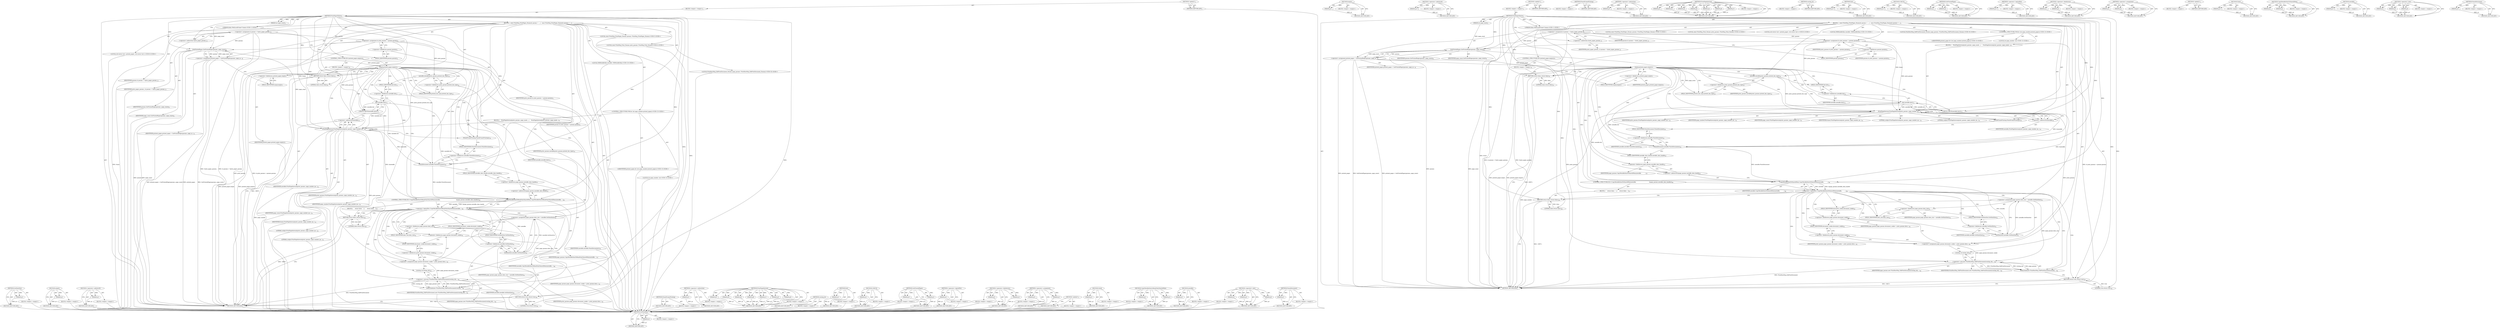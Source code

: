 digraph "FinishDocument" {
vulnerable_199 [label=<(METHOD,GetDataSize)>];
vulnerable_200 [label=<(PARAM,p1)>];
vulnerable_201 [label=<(BLOCK,&lt;empty&gt;,&lt;empty&gt;)>];
vulnerable_202 [label=<(METHOD_RETURN,ANY)>];
vulnerable_153 [label=<(METHOD,empty)>];
vulnerable_154 [label=<(PARAM,p1)>];
vulnerable_155 [label=<(BLOCK,&lt;empty&gt;,&lt;empty&gt;)>];
vulnerable_156 [label=<(METHOD_RETURN,ANY)>];
vulnerable_179 [label=<(METHOD,&lt;operator&gt;.addressOf)>];
vulnerable_180 [label=<(PARAM,p1)>];
vulnerable_181 [label=<(BLOCK,&lt;empty&gt;,&lt;empty&gt;)>];
vulnerable_182 [label=<(METHOD_RETURN,ANY)>];
vulnerable_6 [label=<(METHOD,&lt;global&gt;)<SUB>1</SUB>>];
vulnerable_7 [label=<(BLOCK,&lt;empty&gt;,&lt;empty&gt;)<SUB>1</SUB>>];
vulnerable_8 [label=<(METHOD,PrintPagesNative)<SUB>1</SUB>>];
vulnerable_9 [label="<(PARAM,blink::WebLocalFrame* frame)<SUB>1</SUB>>"];
vulnerable_10 [label=<(PARAM,int page_count)<SUB>2</SUB>>];
vulnerable_11 [label=<(BLOCK,{
  const PrintMsg_PrintPages_Params&amp; params = ...,{
  const PrintMsg_PrintPages_Params&amp; params = ...)<SUB>2</SUB>>];
vulnerable_12 [label="<(LOCAL,const PrintMsg_PrintPages_Params params: PrintMsg_PrintPages_Params)<SUB>3</SUB>>"];
vulnerable_13 [label=<(&lt;operator&gt;.assignment,&amp; params = *print_pages_params_)<SUB>3</SUB>>];
vulnerable_14 [label=<(IDENTIFIER,params,&amp; params = *print_pages_params_)<SUB>3</SUB>>];
vulnerable_15 [label=<(&lt;operator&gt;.indirection,*print_pages_params_)<SUB>3</SUB>>];
vulnerable_16 [label=<(IDENTIFIER,print_pages_params_,&amp; params = *print_pages_params_)<SUB>3</SUB>>];
vulnerable_17 [label="<(LOCAL,const PrintMsg_Print_Params print_params: PrintMsg_Print_Params)<SUB>4</SUB>>"];
vulnerable_18 [label=<(&lt;operator&gt;.assignment,&amp; print_params = params.params)<SUB>4</SUB>>];
vulnerable_19 [label=<(IDENTIFIER,print_params,&amp; print_params = params.params)<SUB>4</SUB>>];
vulnerable_20 [label=<(&lt;operator&gt;.fieldAccess,params.params)<SUB>4</SUB>>];
vulnerable_21 [label=<(IDENTIFIER,params,&amp; print_params = params.params)<SUB>4</SUB>>];
vulnerable_22 [label=<(FIELD_IDENTIFIER,params,params)<SUB>4</SUB>>];
vulnerable_23 [label="<(LOCAL,std.vector&lt;int&gt; printed_pages: std.vector&lt;int&gt;)<SUB>6</SUB>>"];
vulnerable_24 [label=<(&lt;operator&gt;.assignment,printed_pages = GetPrintedPages(params, page_co...)<SUB>6</SUB>>];
vulnerable_25 [label=<(IDENTIFIER,printed_pages,printed_pages = GetPrintedPages(params, page_co...)<SUB>6</SUB>>];
vulnerable_26 [label=<(GetPrintedPages,GetPrintedPages(params, page_count))<SUB>6</SUB>>];
vulnerable_27 [label=<(IDENTIFIER,params,GetPrintedPages(params, page_count))<SUB>6</SUB>>];
vulnerable_28 [label=<(IDENTIFIER,page_count,GetPrintedPages(params, page_count))<SUB>6</SUB>>];
vulnerable_29 [label=<(CONTROL_STRUCTURE,IF,if (printed_pages.empty()))<SUB>7</SUB>>];
vulnerable_30 [label=<(empty,printed_pages.empty())<SUB>7</SUB>>];
vulnerable_31 [label=<(&lt;operator&gt;.fieldAccess,printed_pages.empty)<SUB>7</SUB>>];
vulnerable_32 [label=<(IDENTIFIER,printed_pages,printed_pages.empty())<SUB>7</SUB>>];
vulnerable_33 [label=<(FIELD_IDENTIFIER,empty,empty)<SUB>7</SUB>>];
vulnerable_34 [label=<(BLOCK,&lt;empty&gt;,&lt;empty&gt;)<SUB>8</SUB>>];
vulnerable_35 [label=<(RETURN,return false;,return false;)<SUB>8</SUB>>];
vulnerable_36 [label=<(LITERAL,false,return false;)<SUB>8</SUB>>];
vulnerable_37 [label="<(LOCAL,PdfMetafileSkia metafile: PdfMetafileSkia)<SUB>10</SUB>>"];
vulnerable_38 [label=<(metafile,metafile(print_params.printed_doc_type))<SUB>10</SUB>>];
vulnerable_39 [label=<(&lt;operator&gt;.fieldAccess,print_params.printed_doc_type)<SUB>10</SUB>>];
vulnerable_40 [label=<(IDENTIFIER,print_params,metafile(print_params.printed_doc_type))<SUB>10</SUB>>];
vulnerable_41 [label=<(FIELD_IDENTIFIER,printed_doc_type,printed_doc_type)<SUB>10</SUB>>];
vulnerable_42 [label=<(CHECK,CHECK(metafile.Init()))<SUB>11</SUB>>];
vulnerable_43 [label=<(Init,metafile.Init())<SUB>11</SUB>>];
vulnerable_44 [label=<(&lt;operator&gt;.fieldAccess,metafile.Init)<SUB>11</SUB>>];
vulnerable_45 [label=<(IDENTIFIER,metafile,metafile.Init())<SUB>11</SUB>>];
vulnerable_46 [label=<(FIELD_IDENTIFIER,Init,Init)<SUB>11</SUB>>];
vulnerable_47 [label="<(CONTROL_STRUCTURE,FOR,for (int page_number:printed_pages))<SUB>13</SUB>>"];
vulnerable_48 [label="<(IDENTIFIER,printed_pages,for (int page_number:printed_pages))<SUB>13</SUB>>"];
vulnerable_49 [label="<(LOCAL,int page_number: int)<SUB>13</SUB>>"];
vulnerable_50 [label=<(BLOCK,{
    PrintPageInternal(print_params, page_numb...,{
    PrintPageInternal(print_params, page_numb...)<SUB>13</SUB>>];
vulnerable_51 [label=<(PrintPageInternal,PrintPageInternal(print_params, page_number, pa...)<SUB>14</SUB>>];
vulnerable_52 [label=<(IDENTIFIER,print_params,PrintPageInternal(print_params, page_number, pa...)<SUB>14</SUB>>];
vulnerable_53 [label=<(IDENTIFIER,page_number,PrintPageInternal(print_params, page_number, pa...)<SUB>14</SUB>>];
vulnerable_54 [label=<(IDENTIFIER,page_count,PrintPageInternal(print_params, page_number, pa...)<SUB>14</SUB>>];
vulnerable_55 [label=<(IDENTIFIER,frame,PrintPageInternal(print_params, page_number, pa...)<SUB>14</SUB>>];
vulnerable_56 [label=<(&lt;operator&gt;.addressOf,&amp;metafile)<SUB>14</SUB>>];
vulnerable_57 [label=<(IDENTIFIER,metafile,PrintPageInternal(print_params, page_number, pa...)<SUB>14</SUB>>];
vulnerable_58 [label=<(LITERAL,nullptr,PrintPageInternal(print_params, page_number, pa...)<SUB>15</SUB>>];
vulnerable_59 [label=<(LITERAL,nullptr,PrintPageInternal(print_params, page_number, pa...)<SUB>15</SUB>>];
vulnerable_60 [label=<(FinishFramePrinting,FinishFramePrinting())<SUB>18</SUB>>];
vulnerable_61 [label=<(FinishDocument,metafile.FinishDocument())<SUB>20</SUB>>];
vulnerable_62 [label=<(&lt;operator&gt;.fieldAccess,metafile.FinishDocument)<SUB>20</SUB>>];
vulnerable_63 [label=<(IDENTIFIER,metafile,metafile.FinishDocument())<SUB>20</SUB>>];
vulnerable_64 [label=<(FIELD_IDENTIFIER,FinishDocument,FinishDocument)<SUB>20</SUB>>];
vulnerable_65 [label="<(LOCAL,PrintHostMsg_DidPrintDocument_Params page_params: PrintHostMsg_DidPrintDocument_Params)<SUB>35</SUB>>"];
vulnerable_66 [label=<(CONTROL_STRUCTURE,IF,if (!CopyMetafileDataToSharedMem(metafile,
                                   &amp;page_params.metafile_data_handle)))<SUB>36</SUB>>];
vulnerable_67 [label=<(&lt;operator&gt;.logicalNot,!CopyMetafileDataToSharedMem(metafile,
        ...)<SUB>36</SUB>>];
vulnerable_68 [label=<(CopyMetafileDataToSharedMem,CopyMetafileDataToSharedMem(metafile,
         ...)<SUB>36</SUB>>];
vulnerable_69 [label=<(IDENTIFIER,metafile,CopyMetafileDataToSharedMem(metafile,
         ...)<SUB>36</SUB>>];
vulnerable_70 [label=<(&lt;operator&gt;.addressOf,&amp;page_params.metafile_data_handle)<SUB>37</SUB>>];
vulnerable_71 [label=<(&lt;operator&gt;.fieldAccess,page_params.metafile_data_handle)<SUB>37</SUB>>];
vulnerable_72 [label=<(IDENTIFIER,page_params,CopyMetafileDataToSharedMem(metafile,
         ...)<SUB>37</SUB>>];
vulnerable_73 [label=<(FIELD_IDENTIFIER,metafile_data_handle,metafile_data_handle)<SUB>37</SUB>>];
vulnerable_74 [label=<(BLOCK,{
     return false;
   },{
     return false;
   })<SUB>37</SUB>>];
vulnerable_75 [label=<(RETURN,return false;,return false;)<SUB>38</SUB>>];
vulnerable_76 [label=<(LITERAL,false,return false;)<SUB>38</SUB>>];
vulnerable_77 [label=<(&lt;operator&gt;.assignment,page_params.data_size = metafile.GetDataSize())<SUB>41</SUB>>];
vulnerable_78 [label=<(&lt;operator&gt;.fieldAccess,page_params.data_size)<SUB>41</SUB>>];
vulnerable_79 [label=<(IDENTIFIER,page_params,page_params.data_size = metafile.GetDataSize())<SUB>41</SUB>>];
vulnerable_80 [label=<(FIELD_IDENTIFIER,data_size,data_size)<SUB>41</SUB>>];
vulnerable_81 [label=<(GetDataSize,metafile.GetDataSize())<SUB>41</SUB>>];
vulnerable_82 [label=<(&lt;operator&gt;.fieldAccess,metafile.GetDataSize)<SUB>41</SUB>>];
vulnerable_83 [label=<(IDENTIFIER,metafile,metafile.GetDataSize())<SUB>41</SUB>>];
vulnerable_84 [label=<(FIELD_IDENTIFIER,GetDataSize,GetDataSize)<SUB>41</SUB>>];
vulnerable_85 [label=<(&lt;operator&gt;.assignment,page_params.document_cookie = print_params.docu...)<SUB>42</SUB>>];
vulnerable_86 [label=<(&lt;operator&gt;.fieldAccess,page_params.document_cookie)<SUB>42</SUB>>];
vulnerable_87 [label=<(IDENTIFIER,page_params,page_params.document_cookie = print_params.docu...)<SUB>42</SUB>>];
vulnerable_88 [label=<(FIELD_IDENTIFIER,document_cookie,document_cookie)<SUB>42</SUB>>];
vulnerable_89 [label=<(&lt;operator&gt;.fieldAccess,print_params.document_cookie)<SUB>42</SUB>>];
vulnerable_90 [label=<(IDENTIFIER,print_params,page_params.document_cookie = print_params.docu...)<SUB>42</SUB>>];
vulnerable_91 [label=<(FIELD_IDENTIFIER,document_cookie,document_cookie)<SUB>42</SUB>>];
vulnerable_92 [label=<(Send,Send(new PrintHostMsg_DidPrintDocument(routing_...)<SUB>43</SUB>>];
vulnerable_93 [label=<(&lt;operator&gt;.new,new PrintHostMsg_DidPrintDocument(routing_id(),...)<SUB>43</SUB>>];
vulnerable_94 [label=<(IDENTIFIER,PrintHostMsg_DidPrintDocument,new PrintHostMsg_DidPrintDocument(routing_id(),...)<SUB>43</SUB>>];
vulnerable_95 [label=<(routing_id,routing_id())<SUB>43</SUB>>];
vulnerable_96 [label=<(IDENTIFIER,page_params,new PrintHostMsg_DidPrintDocument(routing_id(),...)<SUB>43</SUB>>];
vulnerable_97 [label=<(RETURN,return true;,return true;)<SUB>44</SUB>>];
vulnerable_98 [label=<(LITERAL,true,return true;)<SUB>44</SUB>>];
vulnerable_99 [label=<(METHOD_RETURN,bool)<SUB>1</SUB>>];
vulnerable_101 [label=<(METHOD_RETURN,ANY)<SUB>1</SUB>>];
vulnerable_183 [label=<(METHOD,FinishFramePrinting)>];
vulnerable_184 [label=<(BLOCK,&lt;empty&gt;,&lt;empty&gt;)>];
vulnerable_185 [label=<(METHOD_RETURN,ANY)>];
vulnerable_139 [label=<(METHOD,&lt;operator&gt;.indirection)>];
vulnerable_140 [label=<(PARAM,p1)>];
vulnerable_141 [label=<(BLOCK,&lt;empty&gt;,&lt;empty&gt;)>];
vulnerable_142 [label=<(METHOD_RETURN,ANY)>];
vulnerable_169 [label=<(METHOD,PrintPageInternal)>];
vulnerable_170 [label=<(PARAM,p1)>];
vulnerable_171 [label=<(PARAM,p2)>];
vulnerable_172 [label=<(PARAM,p3)>];
vulnerable_173 [label=<(PARAM,p4)>];
vulnerable_174 [label=<(PARAM,p5)>];
vulnerable_175 [label=<(PARAM,p6)>];
vulnerable_176 [label=<(PARAM,p7)>];
vulnerable_177 [label=<(BLOCK,&lt;empty&gt;,&lt;empty&gt;)>];
vulnerable_178 [label=<(METHOD_RETURN,ANY)>];
vulnerable_213 [label=<(METHOD,routing_id)>];
vulnerable_214 [label=<(BLOCK,&lt;empty&gt;,&lt;empty&gt;)>];
vulnerable_215 [label=<(METHOD_RETURN,ANY)>];
vulnerable_165 [label=<(METHOD,Init)>];
vulnerable_166 [label=<(PARAM,p1)>];
vulnerable_167 [label=<(BLOCK,&lt;empty&gt;,&lt;empty&gt;)>];
vulnerable_168 [label=<(METHOD_RETURN,ANY)>];
vulnerable_161 [label=<(METHOD,CHECK)>];
vulnerable_162 [label=<(PARAM,p1)>];
vulnerable_163 [label=<(BLOCK,&lt;empty&gt;,&lt;empty&gt;)>];
vulnerable_164 [label=<(METHOD_RETURN,ANY)>];
vulnerable_148 [label=<(METHOD,GetPrintedPages)>];
vulnerable_149 [label=<(PARAM,p1)>];
vulnerable_150 [label=<(PARAM,p2)>];
vulnerable_151 [label=<(BLOCK,&lt;empty&gt;,&lt;empty&gt;)>];
vulnerable_152 [label=<(METHOD_RETURN,ANY)>];
vulnerable_190 [label=<(METHOD,&lt;operator&gt;.logicalNot)>];
vulnerable_191 [label=<(PARAM,p1)>];
vulnerable_192 [label=<(BLOCK,&lt;empty&gt;,&lt;empty&gt;)>];
vulnerable_193 [label=<(METHOD_RETURN,ANY)>];
vulnerable_143 [label=<(METHOD,&lt;operator&gt;.fieldAccess)>];
vulnerable_144 [label=<(PARAM,p1)>];
vulnerable_145 [label=<(PARAM,p2)>];
vulnerable_146 [label=<(BLOCK,&lt;empty&gt;,&lt;empty&gt;)>];
vulnerable_147 [label=<(METHOD_RETURN,ANY)>];
vulnerable_134 [label=<(METHOD,&lt;operator&gt;.assignment)>];
vulnerable_135 [label=<(PARAM,p1)>];
vulnerable_136 [label=<(PARAM,p2)>];
vulnerable_137 [label=<(BLOCK,&lt;empty&gt;,&lt;empty&gt;)>];
vulnerable_138 [label=<(METHOD_RETURN,ANY)>];
vulnerable_128 [label=<(METHOD,&lt;global&gt;)<SUB>1</SUB>>];
vulnerable_129 [label=<(BLOCK,&lt;empty&gt;,&lt;empty&gt;)>];
vulnerable_130 [label=<(METHOD_RETURN,ANY)>];
vulnerable_203 [label=<(METHOD,Send)>];
vulnerable_204 [label=<(PARAM,p1)>];
vulnerable_205 [label=<(BLOCK,&lt;empty&gt;,&lt;empty&gt;)>];
vulnerable_206 [label=<(METHOD_RETURN,ANY)>];
vulnerable_194 [label=<(METHOD,CopyMetafileDataToSharedMem)>];
vulnerable_195 [label=<(PARAM,p1)>];
vulnerable_196 [label=<(PARAM,p2)>];
vulnerable_197 [label=<(BLOCK,&lt;empty&gt;,&lt;empty&gt;)>];
vulnerable_198 [label=<(METHOD_RETURN,ANY)>];
vulnerable_157 [label=<(METHOD,metafile)>];
vulnerable_158 [label=<(PARAM,p1)>];
vulnerable_159 [label=<(BLOCK,&lt;empty&gt;,&lt;empty&gt;)>];
vulnerable_160 [label=<(METHOD_RETURN,ANY)>];
vulnerable_207 [label=<(METHOD,&lt;operator&gt;.new)>];
vulnerable_208 [label=<(PARAM,p1)>];
vulnerable_209 [label=<(PARAM,p2)>];
vulnerable_210 [label=<(PARAM,p3)>];
vulnerable_211 [label=<(BLOCK,&lt;empty&gt;,&lt;empty&gt;)>];
vulnerable_212 [label=<(METHOD_RETURN,ANY)>];
vulnerable_186 [label=<(METHOD,FinishDocument)>];
vulnerable_187 [label=<(PARAM,p1)>];
vulnerable_188 [label=<(BLOCK,&lt;empty&gt;,&lt;empty&gt;)>];
vulnerable_189 [label=<(METHOD_RETURN,ANY)>];
fixed_199 [label=<(METHOD,GetDataSize)>];
fixed_200 [label=<(PARAM,p1)>];
fixed_201 [label=<(BLOCK,&lt;empty&gt;,&lt;empty&gt;)>];
fixed_202 [label=<(METHOD_RETURN,ANY)>];
fixed_153 [label=<(METHOD,empty)>];
fixed_154 [label=<(PARAM,p1)>];
fixed_155 [label=<(BLOCK,&lt;empty&gt;,&lt;empty&gt;)>];
fixed_156 [label=<(METHOD_RETURN,ANY)>];
fixed_179 [label=<(METHOD,&lt;operator&gt;.addressOf)>];
fixed_180 [label=<(PARAM,p1)>];
fixed_181 [label=<(BLOCK,&lt;empty&gt;,&lt;empty&gt;)>];
fixed_182 [label=<(METHOD_RETURN,ANY)>];
fixed_6 [label=<(METHOD,&lt;global&gt;)<SUB>1</SUB>>];
fixed_7 [label=<(BLOCK,&lt;empty&gt;,&lt;empty&gt;)<SUB>1</SUB>>];
fixed_8 [label=<(METHOD,PrintPagesNative)<SUB>1</SUB>>];
fixed_9 [label="<(PARAM,blink::WebLocalFrame* frame)<SUB>1</SUB>>"];
fixed_10 [label=<(PARAM,int page_count)<SUB>2</SUB>>];
fixed_11 [label=<(BLOCK,{
  const PrintMsg_PrintPages_Params&amp; params = ...,{
  const PrintMsg_PrintPages_Params&amp; params = ...)<SUB>2</SUB>>];
fixed_12 [label="<(LOCAL,const PrintMsg_PrintPages_Params params: PrintMsg_PrintPages_Params)<SUB>3</SUB>>"];
fixed_13 [label=<(&lt;operator&gt;.assignment,&amp; params = *print_pages_params_)<SUB>3</SUB>>];
fixed_14 [label=<(IDENTIFIER,params,&amp; params = *print_pages_params_)<SUB>3</SUB>>];
fixed_15 [label=<(&lt;operator&gt;.indirection,*print_pages_params_)<SUB>3</SUB>>];
fixed_16 [label=<(IDENTIFIER,print_pages_params_,&amp; params = *print_pages_params_)<SUB>3</SUB>>];
fixed_17 [label="<(LOCAL,const PrintMsg_Print_Params print_params: PrintMsg_Print_Params)<SUB>4</SUB>>"];
fixed_18 [label=<(&lt;operator&gt;.assignment,&amp; print_params = params.params)<SUB>4</SUB>>];
fixed_19 [label=<(IDENTIFIER,print_params,&amp; print_params = params.params)<SUB>4</SUB>>];
fixed_20 [label=<(&lt;operator&gt;.fieldAccess,params.params)<SUB>4</SUB>>];
fixed_21 [label=<(IDENTIFIER,params,&amp; print_params = params.params)<SUB>4</SUB>>];
fixed_22 [label=<(FIELD_IDENTIFIER,params,params)<SUB>4</SUB>>];
fixed_23 [label="<(LOCAL,std.vector&lt;int&gt; printed_pages: std.vector&lt;int&gt;)<SUB>6</SUB>>"];
fixed_24 [label=<(&lt;operator&gt;.assignment,printed_pages = GetPrintedPages(params, page_co...)<SUB>6</SUB>>];
fixed_25 [label=<(IDENTIFIER,printed_pages,printed_pages = GetPrintedPages(params, page_co...)<SUB>6</SUB>>];
fixed_26 [label=<(GetPrintedPages,GetPrintedPages(params, page_count))<SUB>6</SUB>>];
fixed_27 [label=<(IDENTIFIER,params,GetPrintedPages(params, page_count))<SUB>6</SUB>>];
fixed_28 [label=<(IDENTIFIER,page_count,GetPrintedPages(params, page_count))<SUB>6</SUB>>];
fixed_29 [label=<(CONTROL_STRUCTURE,IF,if (printed_pages.empty()))<SUB>7</SUB>>];
fixed_30 [label=<(empty,printed_pages.empty())<SUB>7</SUB>>];
fixed_31 [label=<(&lt;operator&gt;.fieldAccess,printed_pages.empty)<SUB>7</SUB>>];
fixed_32 [label=<(IDENTIFIER,printed_pages,printed_pages.empty())<SUB>7</SUB>>];
fixed_33 [label=<(FIELD_IDENTIFIER,empty,empty)<SUB>7</SUB>>];
fixed_34 [label=<(BLOCK,&lt;empty&gt;,&lt;empty&gt;)<SUB>8</SUB>>];
fixed_35 [label=<(RETURN,return false;,return false;)<SUB>8</SUB>>];
fixed_36 [label=<(LITERAL,false,return false;)<SUB>8</SUB>>];
fixed_37 [label="<(LOCAL,PdfMetafileSkia metafile: PdfMetafileSkia)<SUB>10</SUB>>"];
fixed_38 [label=<(metafile,metafile(print_params.printed_doc_type))<SUB>10</SUB>>];
fixed_39 [label=<(&lt;operator&gt;.fieldAccess,print_params.printed_doc_type)<SUB>10</SUB>>];
fixed_40 [label=<(IDENTIFIER,print_params,metafile(print_params.printed_doc_type))<SUB>10</SUB>>];
fixed_41 [label=<(FIELD_IDENTIFIER,printed_doc_type,printed_doc_type)<SUB>10</SUB>>];
fixed_42 [label=<(CHECK,CHECK(metafile.Init()))<SUB>11</SUB>>];
fixed_43 [label=<(Init,metafile.Init())<SUB>11</SUB>>];
fixed_44 [label=<(&lt;operator&gt;.fieldAccess,metafile.Init)<SUB>11</SUB>>];
fixed_45 [label=<(IDENTIFIER,metafile,metafile.Init())<SUB>11</SUB>>];
fixed_46 [label=<(FIELD_IDENTIFIER,Init,Init)<SUB>11</SUB>>];
fixed_47 [label="<(CONTROL_STRUCTURE,FOR,for (int page_number:printed_pages))<SUB>13</SUB>>"];
fixed_48 [label="<(IDENTIFIER,printed_pages,for (int page_number:printed_pages))<SUB>13</SUB>>"];
fixed_49 [label="<(LOCAL,int page_number: int)<SUB>13</SUB>>"];
fixed_50 [label=<(BLOCK,{
    PrintPageInternal(print_params, page_numb...,{
    PrintPageInternal(print_params, page_numb...)<SUB>13</SUB>>];
fixed_51 [label=<(PrintPageInternal,PrintPageInternal(print_params, page_number, pa...)<SUB>14</SUB>>];
fixed_52 [label=<(IDENTIFIER,print_params,PrintPageInternal(print_params, page_number, pa...)<SUB>14</SUB>>];
fixed_53 [label=<(IDENTIFIER,page_number,PrintPageInternal(print_params, page_number, pa...)<SUB>14</SUB>>];
fixed_54 [label=<(IDENTIFIER,page_count,PrintPageInternal(print_params, page_number, pa...)<SUB>14</SUB>>];
fixed_55 [label=<(IDENTIFIER,frame,PrintPageInternal(print_params, page_number, pa...)<SUB>14</SUB>>];
fixed_56 [label=<(&lt;operator&gt;.addressOf,&amp;metafile)<SUB>14</SUB>>];
fixed_57 [label=<(IDENTIFIER,metafile,PrintPageInternal(print_params, page_number, pa...)<SUB>14</SUB>>];
fixed_58 [label=<(LITERAL,nullptr,PrintPageInternal(print_params, page_number, pa...)<SUB>15</SUB>>];
fixed_59 [label=<(LITERAL,nullptr,PrintPageInternal(print_params, page_number, pa...)<SUB>15</SUB>>];
fixed_60 [label=<(FinishFramePrinting,FinishFramePrinting())<SUB>18</SUB>>];
fixed_61 [label=<(FinishDocument,metafile.FinishDocument())<SUB>20</SUB>>];
fixed_62 [label=<(&lt;operator&gt;.fieldAccess,metafile.FinishDocument)<SUB>20</SUB>>];
fixed_63 [label=<(IDENTIFIER,metafile,metafile.FinishDocument())<SUB>20</SUB>>];
fixed_64 [label=<(FIELD_IDENTIFIER,FinishDocument,FinishDocument)<SUB>20</SUB>>];
fixed_65 [label="<(LOCAL,PrintHostMsg_DidPrintDocument_Params page_params: PrintHostMsg_DidPrintDocument_Params)<SUB>35</SUB>>"];
fixed_66 [label=<(CONTROL_STRUCTURE,IF,if (!CopyMetafileDataToReadOnlySharedMem(metafile,
                                           &amp;page_params.metafile_data_handle)))<SUB>36</SUB>>];
fixed_67 [label=<(&lt;operator&gt;.logicalNot,!CopyMetafileDataToReadOnlySharedMem(metafile,
...)<SUB>36</SUB>>];
fixed_68 [label=<(CopyMetafileDataToReadOnlySharedMem,CopyMetafileDataToReadOnlySharedMem(metafile,
 ...)<SUB>36</SUB>>];
fixed_69 [label=<(IDENTIFIER,metafile,CopyMetafileDataToReadOnlySharedMem(metafile,
 ...)<SUB>36</SUB>>];
fixed_70 [label=<(&lt;operator&gt;.addressOf,&amp;page_params.metafile_data_handle)<SUB>37</SUB>>];
fixed_71 [label=<(&lt;operator&gt;.fieldAccess,page_params.metafile_data_handle)<SUB>37</SUB>>];
fixed_72 [label=<(IDENTIFIER,page_params,CopyMetafileDataToReadOnlySharedMem(metafile,
 ...)<SUB>37</SUB>>];
fixed_73 [label=<(FIELD_IDENTIFIER,metafile_data_handle,metafile_data_handle)<SUB>37</SUB>>];
fixed_74 [label=<(BLOCK,{
     return false;
   },{
     return false;
   })<SUB>37</SUB>>];
fixed_75 [label=<(RETURN,return false;,return false;)<SUB>38</SUB>>];
fixed_76 [label=<(LITERAL,false,return false;)<SUB>38</SUB>>];
fixed_77 [label=<(&lt;operator&gt;.assignment,page_params.data_size = metafile.GetDataSize())<SUB>41</SUB>>];
fixed_78 [label=<(&lt;operator&gt;.fieldAccess,page_params.data_size)<SUB>41</SUB>>];
fixed_79 [label=<(IDENTIFIER,page_params,page_params.data_size = metafile.GetDataSize())<SUB>41</SUB>>];
fixed_80 [label=<(FIELD_IDENTIFIER,data_size,data_size)<SUB>41</SUB>>];
fixed_81 [label=<(GetDataSize,metafile.GetDataSize())<SUB>41</SUB>>];
fixed_82 [label=<(&lt;operator&gt;.fieldAccess,metafile.GetDataSize)<SUB>41</SUB>>];
fixed_83 [label=<(IDENTIFIER,metafile,metafile.GetDataSize())<SUB>41</SUB>>];
fixed_84 [label=<(FIELD_IDENTIFIER,GetDataSize,GetDataSize)<SUB>41</SUB>>];
fixed_85 [label=<(&lt;operator&gt;.assignment,page_params.document_cookie = print_params.docu...)<SUB>42</SUB>>];
fixed_86 [label=<(&lt;operator&gt;.fieldAccess,page_params.document_cookie)<SUB>42</SUB>>];
fixed_87 [label=<(IDENTIFIER,page_params,page_params.document_cookie = print_params.docu...)<SUB>42</SUB>>];
fixed_88 [label=<(FIELD_IDENTIFIER,document_cookie,document_cookie)<SUB>42</SUB>>];
fixed_89 [label=<(&lt;operator&gt;.fieldAccess,print_params.document_cookie)<SUB>42</SUB>>];
fixed_90 [label=<(IDENTIFIER,print_params,page_params.document_cookie = print_params.docu...)<SUB>42</SUB>>];
fixed_91 [label=<(FIELD_IDENTIFIER,document_cookie,document_cookie)<SUB>42</SUB>>];
fixed_92 [label=<(Send,Send(new PrintHostMsg_DidPrintDocument(routing_...)<SUB>43</SUB>>];
fixed_93 [label=<(&lt;operator&gt;.new,new PrintHostMsg_DidPrintDocument(routing_id(),...)<SUB>43</SUB>>];
fixed_94 [label=<(IDENTIFIER,PrintHostMsg_DidPrintDocument,new PrintHostMsg_DidPrintDocument(routing_id(),...)<SUB>43</SUB>>];
fixed_95 [label=<(routing_id,routing_id())<SUB>43</SUB>>];
fixed_96 [label=<(IDENTIFIER,page_params,new PrintHostMsg_DidPrintDocument(routing_id(),...)<SUB>43</SUB>>];
fixed_97 [label=<(RETURN,return true;,return true;)<SUB>44</SUB>>];
fixed_98 [label=<(LITERAL,true,return true;)<SUB>44</SUB>>];
fixed_99 [label=<(METHOD_RETURN,bool)<SUB>1</SUB>>];
fixed_101 [label=<(METHOD_RETURN,ANY)<SUB>1</SUB>>];
fixed_183 [label=<(METHOD,FinishFramePrinting)>];
fixed_184 [label=<(BLOCK,&lt;empty&gt;,&lt;empty&gt;)>];
fixed_185 [label=<(METHOD_RETURN,ANY)>];
fixed_139 [label=<(METHOD,&lt;operator&gt;.indirection)>];
fixed_140 [label=<(PARAM,p1)>];
fixed_141 [label=<(BLOCK,&lt;empty&gt;,&lt;empty&gt;)>];
fixed_142 [label=<(METHOD_RETURN,ANY)>];
fixed_169 [label=<(METHOD,PrintPageInternal)>];
fixed_170 [label=<(PARAM,p1)>];
fixed_171 [label=<(PARAM,p2)>];
fixed_172 [label=<(PARAM,p3)>];
fixed_173 [label=<(PARAM,p4)>];
fixed_174 [label=<(PARAM,p5)>];
fixed_175 [label=<(PARAM,p6)>];
fixed_176 [label=<(PARAM,p7)>];
fixed_177 [label=<(BLOCK,&lt;empty&gt;,&lt;empty&gt;)>];
fixed_178 [label=<(METHOD_RETURN,ANY)>];
fixed_213 [label=<(METHOD,routing_id)>];
fixed_214 [label=<(BLOCK,&lt;empty&gt;,&lt;empty&gt;)>];
fixed_215 [label=<(METHOD_RETURN,ANY)>];
fixed_165 [label=<(METHOD,Init)>];
fixed_166 [label=<(PARAM,p1)>];
fixed_167 [label=<(BLOCK,&lt;empty&gt;,&lt;empty&gt;)>];
fixed_168 [label=<(METHOD_RETURN,ANY)>];
fixed_161 [label=<(METHOD,CHECK)>];
fixed_162 [label=<(PARAM,p1)>];
fixed_163 [label=<(BLOCK,&lt;empty&gt;,&lt;empty&gt;)>];
fixed_164 [label=<(METHOD_RETURN,ANY)>];
fixed_148 [label=<(METHOD,GetPrintedPages)>];
fixed_149 [label=<(PARAM,p1)>];
fixed_150 [label=<(PARAM,p2)>];
fixed_151 [label=<(BLOCK,&lt;empty&gt;,&lt;empty&gt;)>];
fixed_152 [label=<(METHOD_RETURN,ANY)>];
fixed_190 [label=<(METHOD,&lt;operator&gt;.logicalNot)>];
fixed_191 [label=<(PARAM,p1)>];
fixed_192 [label=<(BLOCK,&lt;empty&gt;,&lt;empty&gt;)>];
fixed_193 [label=<(METHOD_RETURN,ANY)>];
fixed_143 [label=<(METHOD,&lt;operator&gt;.fieldAccess)>];
fixed_144 [label=<(PARAM,p1)>];
fixed_145 [label=<(PARAM,p2)>];
fixed_146 [label=<(BLOCK,&lt;empty&gt;,&lt;empty&gt;)>];
fixed_147 [label=<(METHOD_RETURN,ANY)>];
fixed_134 [label=<(METHOD,&lt;operator&gt;.assignment)>];
fixed_135 [label=<(PARAM,p1)>];
fixed_136 [label=<(PARAM,p2)>];
fixed_137 [label=<(BLOCK,&lt;empty&gt;,&lt;empty&gt;)>];
fixed_138 [label=<(METHOD_RETURN,ANY)>];
fixed_128 [label=<(METHOD,&lt;global&gt;)<SUB>1</SUB>>];
fixed_129 [label=<(BLOCK,&lt;empty&gt;,&lt;empty&gt;)>];
fixed_130 [label=<(METHOD_RETURN,ANY)>];
fixed_203 [label=<(METHOD,Send)>];
fixed_204 [label=<(PARAM,p1)>];
fixed_205 [label=<(BLOCK,&lt;empty&gt;,&lt;empty&gt;)>];
fixed_206 [label=<(METHOD_RETURN,ANY)>];
fixed_194 [label=<(METHOD,CopyMetafileDataToReadOnlySharedMem)>];
fixed_195 [label=<(PARAM,p1)>];
fixed_196 [label=<(PARAM,p2)>];
fixed_197 [label=<(BLOCK,&lt;empty&gt;,&lt;empty&gt;)>];
fixed_198 [label=<(METHOD_RETURN,ANY)>];
fixed_157 [label=<(METHOD,metafile)>];
fixed_158 [label=<(PARAM,p1)>];
fixed_159 [label=<(BLOCK,&lt;empty&gt;,&lt;empty&gt;)>];
fixed_160 [label=<(METHOD_RETURN,ANY)>];
fixed_207 [label=<(METHOD,&lt;operator&gt;.new)>];
fixed_208 [label=<(PARAM,p1)>];
fixed_209 [label=<(PARAM,p2)>];
fixed_210 [label=<(PARAM,p3)>];
fixed_211 [label=<(BLOCK,&lt;empty&gt;,&lt;empty&gt;)>];
fixed_212 [label=<(METHOD_RETURN,ANY)>];
fixed_186 [label=<(METHOD,FinishDocument)>];
fixed_187 [label=<(PARAM,p1)>];
fixed_188 [label=<(BLOCK,&lt;empty&gt;,&lt;empty&gt;)>];
fixed_189 [label=<(METHOD_RETURN,ANY)>];
vulnerable_199 -> vulnerable_200  [key=0, label="AST: "];
vulnerable_199 -> vulnerable_200  [key=1, label="DDG: "];
vulnerable_199 -> vulnerable_201  [key=0, label="AST: "];
vulnerable_199 -> vulnerable_202  [key=0, label="AST: "];
vulnerable_199 -> vulnerable_202  [key=1, label="CFG: "];
vulnerable_200 -> vulnerable_202  [key=0, label="DDG: p1"];
vulnerable_153 -> vulnerable_154  [key=0, label="AST: "];
vulnerable_153 -> vulnerable_154  [key=1, label="DDG: "];
vulnerable_153 -> vulnerable_155  [key=0, label="AST: "];
vulnerable_153 -> vulnerable_156  [key=0, label="AST: "];
vulnerable_153 -> vulnerable_156  [key=1, label="CFG: "];
vulnerable_154 -> vulnerable_156  [key=0, label="DDG: p1"];
vulnerable_179 -> vulnerable_180  [key=0, label="AST: "];
vulnerable_179 -> vulnerable_180  [key=1, label="DDG: "];
vulnerable_179 -> vulnerable_181  [key=0, label="AST: "];
vulnerable_179 -> vulnerable_182  [key=0, label="AST: "];
vulnerable_179 -> vulnerable_182  [key=1, label="CFG: "];
vulnerable_180 -> vulnerable_182  [key=0, label="DDG: p1"];
vulnerable_6 -> vulnerable_7  [key=0, label="AST: "];
vulnerable_6 -> vulnerable_101  [key=0, label="AST: "];
vulnerable_6 -> vulnerable_101  [key=1, label="CFG: "];
vulnerable_7 -> vulnerable_8  [key=0, label="AST: "];
vulnerable_8 -> vulnerable_9  [key=0, label="AST: "];
vulnerable_8 -> vulnerable_9  [key=1, label="DDG: "];
vulnerable_8 -> vulnerable_10  [key=0, label="AST: "];
vulnerable_8 -> vulnerable_10  [key=1, label="DDG: "];
vulnerable_8 -> vulnerable_11  [key=0, label="AST: "];
vulnerable_8 -> vulnerable_99  [key=0, label="AST: "];
vulnerable_8 -> vulnerable_15  [key=0, label="CFG: "];
vulnerable_8 -> vulnerable_60  [key=0, label="DDG: "];
vulnerable_8 -> vulnerable_97  [key=0, label="DDG: "];
vulnerable_8 -> vulnerable_61  [key=0, label="DDG: "];
vulnerable_8 -> vulnerable_98  [key=0, label="DDG: "];
vulnerable_8 -> vulnerable_26  [key=0, label="DDG: "];
vulnerable_8 -> vulnerable_35  [key=0, label="DDG: "];
vulnerable_8 -> vulnerable_75  [key=0, label="DDG: "];
vulnerable_8 -> vulnerable_93  [key=0, label="DDG: "];
vulnerable_8 -> vulnerable_36  [key=0, label="DDG: "];
vulnerable_8 -> vulnerable_51  [key=0, label="DDG: "];
vulnerable_8 -> vulnerable_68  [key=0, label="DDG: "];
vulnerable_8 -> vulnerable_76  [key=0, label="DDG: "];
vulnerable_9 -> vulnerable_99  [key=0, label="DDG: frame"];
vulnerable_9 -> vulnerable_51  [key=0, label="DDG: frame"];
vulnerable_10 -> vulnerable_26  [key=0, label="DDG: page_count"];
vulnerable_11 -> vulnerable_12  [key=0, label="AST: "];
vulnerable_11 -> vulnerable_13  [key=0, label="AST: "];
vulnerable_11 -> vulnerable_17  [key=0, label="AST: "];
vulnerable_11 -> vulnerable_18  [key=0, label="AST: "];
vulnerable_11 -> vulnerable_23  [key=0, label="AST: "];
vulnerable_11 -> vulnerable_24  [key=0, label="AST: "];
vulnerable_11 -> vulnerable_29  [key=0, label="AST: "];
vulnerable_11 -> vulnerable_37  [key=0, label="AST: "];
vulnerable_11 -> vulnerable_38  [key=0, label="AST: "];
vulnerable_11 -> vulnerable_42  [key=0, label="AST: "];
vulnerable_11 -> vulnerable_47  [key=0, label="AST: "];
vulnerable_11 -> vulnerable_60  [key=0, label="AST: "];
vulnerable_11 -> vulnerable_61  [key=0, label="AST: "];
vulnerable_11 -> vulnerable_65  [key=0, label="AST: "];
vulnerable_11 -> vulnerable_66  [key=0, label="AST: "];
vulnerable_11 -> vulnerable_77  [key=0, label="AST: "];
vulnerable_11 -> vulnerable_85  [key=0, label="AST: "];
vulnerable_11 -> vulnerable_92  [key=0, label="AST: "];
vulnerable_11 -> vulnerable_97  [key=0, label="AST: "];
vulnerable_13 -> vulnerable_14  [key=0, label="AST: "];
vulnerable_13 -> vulnerable_15  [key=0, label="AST: "];
vulnerable_13 -> vulnerable_22  [key=0, label="CFG: "];
vulnerable_13 -> vulnerable_99  [key=0, label="DDG: *print_pages_params_"];
vulnerable_13 -> vulnerable_99  [key=1, label="DDG: &amp; params = *print_pages_params_"];
vulnerable_13 -> vulnerable_18  [key=0, label="DDG: params"];
vulnerable_13 -> vulnerable_26  [key=0, label="DDG: params"];
vulnerable_15 -> vulnerable_16  [key=0, label="AST: "];
vulnerable_15 -> vulnerable_13  [key=0, label="CFG: "];
vulnerable_18 -> vulnerable_19  [key=0, label="AST: "];
vulnerable_18 -> vulnerable_20  [key=0, label="AST: "];
vulnerable_18 -> vulnerable_26  [key=0, label="CFG: "];
vulnerable_18 -> vulnerable_99  [key=0, label="DDG: print_params"];
vulnerable_18 -> vulnerable_99  [key=1, label="DDG: &amp; print_params = params.params"];
vulnerable_18 -> vulnerable_38  [key=0, label="DDG: print_params"];
vulnerable_18 -> vulnerable_51  [key=0, label="DDG: print_params"];
vulnerable_20 -> vulnerable_21  [key=0, label="AST: "];
vulnerable_20 -> vulnerable_22  [key=0, label="AST: "];
vulnerable_20 -> vulnerable_18  [key=0, label="CFG: "];
vulnerable_22 -> vulnerable_20  [key=0, label="CFG: "];
vulnerable_24 -> vulnerable_25  [key=0, label="AST: "];
vulnerable_24 -> vulnerable_26  [key=0, label="AST: "];
vulnerable_24 -> vulnerable_33  [key=0, label="CFG: "];
vulnerable_24 -> vulnerable_99  [key=0, label="DDG: printed_pages"];
vulnerable_24 -> vulnerable_99  [key=1, label="DDG: GetPrintedPages(params, page_count)"];
vulnerable_24 -> vulnerable_99  [key=2, label="DDG: printed_pages = GetPrintedPages(params, page_count)"];
vulnerable_24 -> vulnerable_30  [key=0, label="DDG: printed_pages"];
vulnerable_26 -> vulnerable_27  [key=0, label="AST: "];
vulnerable_26 -> vulnerable_28  [key=0, label="AST: "];
vulnerable_26 -> vulnerable_24  [key=0, label="CFG: "];
vulnerable_26 -> vulnerable_24  [key=1, label="DDG: params"];
vulnerable_26 -> vulnerable_24  [key=2, label="DDG: page_count"];
vulnerable_26 -> vulnerable_99  [key=0, label="DDG: params"];
vulnerable_26 -> vulnerable_99  [key=1, label="DDG: page_count"];
vulnerable_26 -> vulnerable_51  [key=0, label="DDG: page_count"];
vulnerable_29 -> vulnerable_30  [key=0, label="AST: "];
vulnerable_29 -> vulnerable_34  [key=0, label="AST: "];
vulnerable_30 -> vulnerable_31  [key=0, label="AST: "];
vulnerable_30 -> vulnerable_35  [key=0, label="CFG: "];
vulnerable_30 -> vulnerable_35  [key=1, label="CDG: "];
vulnerable_30 -> vulnerable_41  [key=0, label="CFG: "];
vulnerable_30 -> vulnerable_41  [key=1, label="CDG: "];
vulnerable_30 -> vulnerable_99  [key=0, label="DDG: printed_pages.empty"];
vulnerable_30 -> vulnerable_99  [key=1, label="DDG: printed_pages.empty()"];
vulnerable_30 -> vulnerable_68  [key=0, label="CDG: "];
vulnerable_30 -> vulnerable_60  [key=0, label="CDG: "];
vulnerable_30 -> vulnerable_73  [key=0, label="CDG: "];
vulnerable_30 -> vulnerable_64  [key=0, label="CDG: "];
vulnerable_30 -> vulnerable_42  [key=0, label="CDG: "];
vulnerable_30 -> vulnerable_51  [key=0, label="CDG: "];
vulnerable_30 -> vulnerable_46  [key=0, label="CDG: "];
vulnerable_30 -> vulnerable_38  [key=0, label="CDG: "];
vulnerable_30 -> vulnerable_56  [key=0, label="CDG: "];
vulnerable_30 -> vulnerable_67  [key=0, label="CDG: "];
vulnerable_30 -> vulnerable_44  [key=0, label="CDG: "];
vulnerable_30 -> vulnerable_43  [key=0, label="CDG: "];
vulnerable_30 -> vulnerable_61  [key=0, label="CDG: "];
vulnerable_30 -> vulnerable_71  [key=0, label="CDG: "];
vulnerable_30 -> vulnerable_70  [key=0, label="CDG: "];
vulnerable_30 -> vulnerable_62  [key=0, label="CDG: "];
vulnerable_30 -> vulnerable_39  [key=0, label="CDG: "];
vulnerable_31 -> vulnerable_32  [key=0, label="AST: "];
vulnerable_31 -> vulnerable_33  [key=0, label="AST: "];
vulnerable_31 -> vulnerable_30  [key=0, label="CFG: "];
vulnerable_33 -> vulnerable_31  [key=0, label="CFG: "];
vulnerable_34 -> vulnerable_35  [key=0, label="AST: "];
vulnerable_35 -> vulnerable_36  [key=0, label="AST: "];
vulnerable_35 -> vulnerable_99  [key=0, label="CFG: "];
vulnerable_35 -> vulnerable_99  [key=1, label="DDG: &lt;RET&gt;"];
vulnerable_36 -> vulnerable_35  [key=0, label="DDG: false"];
vulnerable_38 -> vulnerable_39  [key=0, label="AST: "];
vulnerable_38 -> vulnerable_46  [key=0, label="CFG: "];
vulnerable_38 -> vulnerable_51  [key=0, label="DDG: print_params.printed_doc_type"];
vulnerable_39 -> vulnerable_40  [key=0, label="AST: "];
vulnerable_39 -> vulnerable_41  [key=0, label="AST: "];
vulnerable_39 -> vulnerable_38  [key=0, label="CFG: "];
vulnerable_41 -> vulnerable_39  [key=0, label="CFG: "];
vulnerable_42 -> vulnerable_43  [key=0, label="AST: "];
vulnerable_42 -> vulnerable_56  [key=0, label="CFG: "];
vulnerable_43 -> vulnerable_44  [key=0, label="AST: "];
vulnerable_43 -> vulnerable_42  [key=0, label="CFG: "];
vulnerable_43 -> vulnerable_42  [key=1, label="DDG: metafile.Init"];
vulnerable_43 -> vulnerable_61  [key=0, label="DDG: metafile.Init"];
vulnerable_43 -> vulnerable_51  [key=0, label="DDG: metafile.Init"];
vulnerable_43 -> vulnerable_68  [key=0, label="DDG: metafile.Init"];
vulnerable_44 -> vulnerable_45  [key=0, label="AST: "];
vulnerable_44 -> vulnerable_46  [key=0, label="AST: "];
vulnerable_44 -> vulnerable_43  [key=0, label="CFG: "];
vulnerable_46 -> vulnerable_44  [key=0, label="CFG: "];
vulnerable_47 -> vulnerable_48  [key=0, label="AST: "];
vulnerable_47 -> vulnerable_49  [key=0, label="AST: "];
vulnerable_47 -> vulnerable_50  [key=0, label="AST: "];
vulnerable_50 -> vulnerable_51  [key=0, label="AST: "];
vulnerable_51 -> vulnerable_52  [key=0, label="AST: "];
vulnerable_51 -> vulnerable_53  [key=0, label="AST: "];
vulnerable_51 -> vulnerable_54  [key=0, label="AST: "];
vulnerable_51 -> vulnerable_55  [key=0, label="AST: "];
vulnerable_51 -> vulnerable_56  [key=0, label="AST: "];
vulnerable_51 -> vulnerable_56  [key=1, label="CFG: "];
vulnerable_51 -> vulnerable_56  [key=2, label="CDG: "];
vulnerable_51 -> vulnerable_58  [key=0, label="AST: "];
vulnerable_51 -> vulnerable_59  [key=0, label="AST: "];
vulnerable_51 -> vulnerable_60  [key=0, label="CFG: "];
vulnerable_51 -> vulnerable_99  [key=0, label="DDG: page_number"];
vulnerable_51 -> vulnerable_85  [key=0, label="DDG: print_params"];
vulnerable_51 -> vulnerable_61  [key=0, label="DDG: &amp;metafile"];
vulnerable_51 -> vulnerable_68  [key=0, label="DDG: &amp;metafile"];
vulnerable_51 -> vulnerable_51  [key=0, label="CDG: "];
vulnerable_56 -> vulnerable_57  [key=0, label="AST: "];
vulnerable_56 -> vulnerable_51  [key=0, label="CFG: "];
vulnerable_60 -> vulnerable_64  [key=0, label="CFG: "];
vulnerable_61 -> vulnerable_62  [key=0, label="AST: "];
vulnerable_61 -> vulnerable_73  [key=0, label="CFG: "];
vulnerable_61 -> vulnerable_68  [key=0, label="DDG: metafile.FinishDocument"];
vulnerable_62 -> vulnerable_63  [key=0, label="AST: "];
vulnerable_62 -> vulnerable_64  [key=0, label="AST: "];
vulnerable_62 -> vulnerable_61  [key=0, label="CFG: "];
vulnerable_64 -> vulnerable_62  [key=0, label="CFG: "];
vulnerable_66 -> vulnerable_67  [key=0, label="AST: "];
vulnerable_66 -> vulnerable_74  [key=0, label="AST: "];
vulnerable_67 -> vulnerable_68  [key=0, label="AST: "];
vulnerable_67 -> vulnerable_75  [key=0, label="CFG: "];
vulnerable_67 -> vulnerable_75  [key=1, label="CDG: "];
vulnerable_67 -> vulnerable_80  [key=0, label="CFG: "];
vulnerable_67 -> vulnerable_80  [key=1, label="CDG: "];
vulnerable_67 -> vulnerable_77  [key=0, label="CDG: "];
vulnerable_67 -> vulnerable_89  [key=0, label="CDG: "];
vulnerable_67 -> vulnerable_81  [key=0, label="CDG: "];
vulnerable_67 -> vulnerable_84  [key=0, label="CDG: "];
vulnerable_67 -> vulnerable_85  [key=0, label="CDG: "];
vulnerable_67 -> vulnerable_95  [key=0, label="CDG: "];
vulnerable_67 -> vulnerable_92  [key=0, label="CDG: "];
vulnerable_67 -> vulnerable_97  [key=0, label="CDG: "];
vulnerable_67 -> vulnerable_91  [key=0, label="CDG: "];
vulnerable_67 -> vulnerable_82  [key=0, label="CDG: "];
vulnerable_67 -> vulnerable_93  [key=0, label="CDG: "];
vulnerable_67 -> vulnerable_88  [key=0, label="CDG: "];
vulnerable_67 -> vulnerable_78  [key=0, label="CDG: "];
vulnerable_67 -> vulnerable_86  [key=0, label="CDG: "];
vulnerable_68 -> vulnerable_69  [key=0, label="AST: "];
vulnerable_68 -> vulnerable_70  [key=0, label="AST: "];
vulnerable_68 -> vulnerable_67  [key=0, label="CFG: "];
vulnerable_68 -> vulnerable_67  [key=1, label="DDG: metafile"];
vulnerable_68 -> vulnerable_67  [key=2, label="DDG: &amp;page_params.metafile_data_handle"];
vulnerable_68 -> vulnerable_81  [key=0, label="DDG: metafile"];
vulnerable_70 -> vulnerable_71  [key=0, label="AST: "];
vulnerable_70 -> vulnerable_68  [key=0, label="CFG: "];
vulnerable_71 -> vulnerable_72  [key=0, label="AST: "];
vulnerable_71 -> vulnerable_73  [key=0, label="AST: "];
vulnerable_71 -> vulnerable_70  [key=0, label="CFG: "];
vulnerable_73 -> vulnerable_71  [key=0, label="CFG: "];
vulnerable_74 -> vulnerable_75  [key=0, label="AST: "];
vulnerable_75 -> vulnerable_76  [key=0, label="AST: "];
vulnerable_75 -> vulnerable_99  [key=0, label="CFG: "];
vulnerable_75 -> vulnerable_99  [key=1, label="DDG: &lt;RET&gt;"];
vulnerable_76 -> vulnerable_75  [key=0, label="DDG: false"];
vulnerable_77 -> vulnerable_78  [key=0, label="AST: "];
vulnerable_77 -> vulnerable_81  [key=0, label="AST: "];
vulnerable_77 -> vulnerable_88  [key=0, label="CFG: "];
vulnerable_77 -> vulnerable_93  [key=0, label="DDG: page_params.data_size"];
vulnerable_78 -> vulnerable_79  [key=0, label="AST: "];
vulnerable_78 -> vulnerable_80  [key=0, label="AST: "];
vulnerable_78 -> vulnerable_84  [key=0, label="CFG: "];
vulnerable_80 -> vulnerable_78  [key=0, label="CFG: "];
vulnerable_81 -> vulnerable_82  [key=0, label="AST: "];
vulnerable_81 -> vulnerable_77  [key=0, label="CFG: "];
vulnerable_81 -> vulnerable_77  [key=1, label="DDG: metafile.GetDataSize"];
vulnerable_82 -> vulnerable_83  [key=0, label="AST: "];
vulnerable_82 -> vulnerable_84  [key=0, label="AST: "];
vulnerable_82 -> vulnerable_81  [key=0, label="CFG: "];
vulnerable_84 -> vulnerable_82  [key=0, label="CFG: "];
vulnerable_85 -> vulnerable_86  [key=0, label="AST: "];
vulnerable_85 -> vulnerable_89  [key=0, label="AST: "];
vulnerable_85 -> vulnerable_95  [key=0, label="CFG: "];
vulnerable_85 -> vulnerable_93  [key=0, label="DDG: page_params.document_cookie"];
vulnerable_86 -> vulnerable_87  [key=0, label="AST: "];
vulnerable_86 -> vulnerable_88  [key=0, label="AST: "];
vulnerable_86 -> vulnerable_91  [key=0, label="CFG: "];
vulnerable_88 -> vulnerable_86  [key=0, label="CFG: "];
vulnerable_89 -> vulnerable_90  [key=0, label="AST: "];
vulnerable_89 -> vulnerable_91  [key=0, label="AST: "];
vulnerable_89 -> vulnerable_85  [key=0, label="CFG: "];
vulnerable_91 -> vulnerable_89  [key=0, label="CFG: "];
vulnerable_92 -> vulnerable_93  [key=0, label="AST: "];
vulnerable_92 -> vulnerable_97  [key=0, label="CFG: "];
vulnerable_93 -> vulnerable_94  [key=0, label="AST: "];
vulnerable_93 -> vulnerable_95  [key=0, label="AST: "];
vulnerable_93 -> vulnerable_96  [key=0, label="AST: "];
vulnerable_93 -> vulnerable_92  [key=0, label="CFG: "];
vulnerable_93 -> vulnerable_92  [key=1, label="DDG: PrintHostMsg_DidPrintDocument"];
vulnerable_93 -> vulnerable_92  [key=2, label="DDG: routing_id()"];
vulnerable_93 -> vulnerable_92  [key=3, label="DDG: page_params"];
vulnerable_93 -> vulnerable_99  [key=0, label="DDG: PrintHostMsg_DidPrintDocument"];
vulnerable_95 -> vulnerable_93  [key=0, label="CFG: "];
vulnerable_97 -> vulnerable_98  [key=0, label="AST: "];
vulnerable_97 -> vulnerable_99  [key=0, label="CFG: "];
vulnerable_97 -> vulnerable_99  [key=1, label="DDG: &lt;RET&gt;"];
vulnerable_98 -> vulnerable_97  [key=0, label="DDG: true"];
vulnerable_183 -> vulnerable_184  [key=0, label="AST: "];
vulnerable_183 -> vulnerable_185  [key=0, label="AST: "];
vulnerable_183 -> vulnerable_185  [key=1, label="CFG: "];
vulnerable_139 -> vulnerable_140  [key=0, label="AST: "];
vulnerable_139 -> vulnerable_140  [key=1, label="DDG: "];
vulnerable_139 -> vulnerable_141  [key=0, label="AST: "];
vulnerable_139 -> vulnerable_142  [key=0, label="AST: "];
vulnerable_139 -> vulnerable_142  [key=1, label="CFG: "];
vulnerable_140 -> vulnerable_142  [key=0, label="DDG: p1"];
vulnerable_169 -> vulnerable_170  [key=0, label="AST: "];
vulnerable_169 -> vulnerable_170  [key=1, label="DDG: "];
vulnerable_169 -> vulnerable_177  [key=0, label="AST: "];
vulnerable_169 -> vulnerable_171  [key=0, label="AST: "];
vulnerable_169 -> vulnerable_171  [key=1, label="DDG: "];
vulnerable_169 -> vulnerable_178  [key=0, label="AST: "];
vulnerable_169 -> vulnerable_178  [key=1, label="CFG: "];
vulnerable_169 -> vulnerable_172  [key=0, label="AST: "];
vulnerable_169 -> vulnerable_172  [key=1, label="DDG: "];
vulnerable_169 -> vulnerable_173  [key=0, label="AST: "];
vulnerable_169 -> vulnerable_173  [key=1, label="DDG: "];
vulnerable_169 -> vulnerable_174  [key=0, label="AST: "];
vulnerable_169 -> vulnerable_174  [key=1, label="DDG: "];
vulnerable_169 -> vulnerable_175  [key=0, label="AST: "];
vulnerable_169 -> vulnerable_175  [key=1, label="DDG: "];
vulnerable_169 -> vulnerable_176  [key=0, label="AST: "];
vulnerable_169 -> vulnerable_176  [key=1, label="DDG: "];
vulnerable_170 -> vulnerable_178  [key=0, label="DDG: p1"];
vulnerable_171 -> vulnerable_178  [key=0, label="DDG: p2"];
vulnerable_172 -> vulnerable_178  [key=0, label="DDG: p3"];
vulnerable_173 -> vulnerable_178  [key=0, label="DDG: p4"];
vulnerable_174 -> vulnerable_178  [key=0, label="DDG: p5"];
vulnerable_175 -> vulnerable_178  [key=0, label="DDG: p6"];
vulnerable_176 -> vulnerable_178  [key=0, label="DDG: p7"];
vulnerable_213 -> vulnerable_214  [key=0, label="AST: "];
vulnerable_213 -> vulnerable_215  [key=0, label="AST: "];
vulnerable_213 -> vulnerable_215  [key=1, label="CFG: "];
vulnerable_165 -> vulnerable_166  [key=0, label="AST: "];
vulnerable_165 -> vulnerable_166  [key=1, label="DDG: "];
vulnerable_165 -> vulnerable_167  [key=0, label="AST: "];
vulnerable_165 -> vulnerable_168  [key=0, label="AST: "];
vulnerable_165 -> vulnerable_168  [key=1, label="CFG: "];
vulnerable_166 -> vulnerable_168  [key=0, label="DDG: p1"];
vulnerable_161 -> vulnerable_162  [key=0, label="AST: "];
vulnerable_161 -> vulnerable_162  [key=1, label="DDG: "];
vulnerable_161 -> vulnerable_163  [key=0, label="AST: "];
vulnerable_161 -> vulnerable_164  [key=0, label="AST: "];
vulnerable_161 -> vulnerable_164  [key=1, label="CFG: "];
vulnerable_162 -> vulnerable_164  [key=0, label="DDG: p1"];
vulnerable_148 -> vulnerable_149  [key=0, label="AST: "];
vulnerable_148 -> vulnerable_149  [key=1, label="DDG: "];
vulnerable_148 -> vulnerable_151  [key=0, label="AST: "];
vulnerable_148 -> vulnerable_150  [key=0, label="AST: "];
vulnerable_148 -> vulnerable_150  [key=1, label="DDG: "];
vulnerable_148 -> vulnerable_152  [key=0, label="AST: "];
vulnerable_148 -> vulnerable_152  [key=1, label="CFG: "];
vulnerable_149 -> vulnerable_152  [key=0, label="DDG: p1"];
vulnerable_150 -> vulnerable_152  [key=0, label="DDG: p2"];
vulnerable_190 -> vulnerable_191  [key=0, label="AST: "];
vulnerable_190 -> vulnerable_191  [key=1, label="DDG: "];
vulnerable_190 -> vulnerable_192  [key=0, label="AST: "];
vulnerable_190 -> vulnerable_193  [key=0, label="AST: "];
vulnerable_190 -> vulnerable_193  [key=1, label="CFG: "];
vulnerable_191 -> vulnerable_193  [key=0, label="DDG: p1"];
vulnerable_143 -> vulnerable_144  [key=0, label="AST: "];
vulnerable_143 -> vulnerable_144  [key=1, label="DDG: "];
vulnerable_143 -> vulnerable_146  [key=0, label="AST: "];
vulnerable_143 -> vulnerable_145  [key=0, label="AST: "];
vulnerable_143 -> vulnerable_145  [key=1, label="DDG: "];
vulnerable_143 -> vulnerable_147  [key=0, label="AST: "];
vulnerable_143 -> vulnerable_147  [key=1, label="CFG: "];
vulnerable_144 -> vulnerable_147  [key=0, label="DDG: p1"];
vulnerable_145 -> vulnerable_147  [key=0, label="DDG: p2"];
vulnerable_134 -> vulnerable_135  [key=0, label="AST: "];
vulnerable_134 -> vulnerable_135  [key=1, label="DDG: "];
vulnerable_134 -> vulnerable_137  [key=0, label="AST: "];
vulnerable_134 -> vulnerable_136  [key=0, label="AST: "];
vulnerable_134 -> vulnerable_136  [key=1, label="DDG: "];
vulnerable_134 -> vulnerable_138  [key=0, label="AST: "];
vulnerable_134 -> vulnerable_138  [key=1, label="CFG: "];
vulnerable_135 -> vulnerable_138  [key=0, label="DDG: p1"];
vulnerable_136 -> vulnerable_138  [key=0, label="DDG: p2"];
vulnerable_128 -> vulnerable_129  [key=0, label="AST: "];
vulnerable_128 -> vulnerable_130  [key=0, label="AST: "];
vulnerable_128 -> vulnerable_130  [key=1, label="CFG: "];
vulnerable_203 -> vulnerable_204  [key=0, label="AST: "];
vulnerable_203 -> vulnerable_204  [key=1, label="DDG: "];
vulnerable_203 -> vulnerable_205  [key=0, label="AST: "];
vulnerable_203 -> vulnerable_206  [key=0, label="AST: "];
vulnerable_203 -> vulnerable_206  [key=1, label="CFG: "];
vulnerable_204 -> vulnerable_206  [key=0, label="DDG: p1"];
vulnerable_194 -> vulnerable_195  [key=0, label="AST: "];
vulnerable_194 -> vulnerable_195  [key=1, label="DDG: "];
vulnerable_194 -> vulnerable_197  [key=0, label="AST: "];
vulnerable_194 -> vulnerable_196  [key=0, label="AST: "];
vulnerable_194 -> vulnerable_196  [key=1, label="DDG: "];
vulnerable_194 -> vulnerable_198  [key=0, label="AST: "];
vulnerable_194 -> vulnerable_198  [key=1, label="CFG: "];
vulnerable_195 -> vulnerable_198  [key=0, label="DDG: p1"];
vulnerable_196 -> vulnerable_198  [key=0, label="DDG: p2"];
vulnerable_157 -> vulnerable_158  [key=0, label="AST: "];
vulnerable_157 -> vulnerable_158  [key=1, label="DDG: "];
vulnerable_157 -> vulnerable_159  [key=0, label="AST: "];
vulnerable_157 -> vulnerable_160  [key=0, label="AST: "];
vulnerable_157 -> vulnerable_160  [key=1, label="CFG: "];
vulnerable_158 -> vulnerable_160  [key=0, label="DDG: p1"];
vulnerable_207 -> vulnerable_208  [key=0, label="AST: "];
vulnerable_207 -> vulnerable_208  [key=1, label="DDG: "];
vulnerable_207 -> vulnerable_211  [key=0, label="AST: "];
vulnerable_207 -> vulnerable_209  [key=0, label="AST: "];
vulnerable_207 -> vulnerable_209  [key=1, label="DDG: "];
vulnerable_207 -> vulnerable_212  [key=0, label="AST: "];
vulnerable_207 -> vulnerable_212  [key=1, label="CFG: "];
vulnerable_207 -> vulnerable_210  [key=0, label="AST: "];
vulnerable_207 -> vulnerable_210  [key=1, label="DDG: "];
vulnerable_208 -> vulnerable_212  [key=0, label="DDG: p1"];
vulnerable_209 -> vulnerable_212  [key=0, label="DDG: p2"];
vulnerable_210 -> vulnerable_212  [key=0, label="DDG: p3"];
vulnerable_186 -> vulnerable_187  [key=0, label="AST: "];
vulnerable_186 -> vulnerable_187  [key=1, label="DDG: "];
vulnerable_186 -> vulnerable_188  [key=0, label="AST: "];
vulnerable_186 -> vulnerable_189  [key=0, label="AST: "];
vulnerable_186 -> vulnerable_189  [key=1, label="CFG: "];
vulnerable_187 -> vulnerable_189  [key=0, label="DDG: p1"];
fixed_199 -> fixed_200  [key=0, label="AST: "];
fixed_199 -> fixed_200  [key=1, label="DDG: "];
fixed_199 -> fixed_201  [key=0, label="AST: "];
fixed_199 -> fixed_202  [key=0, label="AST: "];
fixed_199 -> fixed_202  [key=1, label="CFG: "];
fixed_200 -> fixed_202  [key=0, label="DDG: p1"];
fixed_201 -> vulnerable_199  [key=0];
fixed_202 -> vulnerable_199  [key=0];
fixed_153 -> fixed_154  [key=0, label="AST: "];
fixed_153 -> fixed_154  [key=1, label="DDG: "];
fixed_153 -> fixed_155  [key=0, label="AST: "];
fixed_153 -> fixed_156  [key=0, label="AST: "];
fixed_153 -> fixed_156  [key=1, label="CFG: "];
fixed_154 -> fixed_156  [key=0, label="DDG: p1"];
fixed_155 -> vulnerable_199  [key=0];
fixed_156 -> vulnerable_199  [key=0];
fixed_179 -> fixed_180  [key=0, label="AST: "];
fixed_179 -> fixed_180  [key=1, label="DDG: "];
fixed_179 -> fixed_181  [key=0, label="AST: "];
fixed_179 -> fixed_182  [key=0, label="AST: "];
fixed_179 -> fixed_182  [key=1, label="CFG: "];
fixed_180 -> fixed_182  [key=0, label="DDG: p1"];
fixed_181 -> vulnerable_199  [key=0];
fixed_182 -> vulnerable_199  [key=0];
fixed_6 -> fixed_7  [key=0, label="AST: "];
fixed_6 -> fixed_101  [key=0, label="AST: "];
fixed_6 -> fixed_101  [key=1, label="CFG: "];
fixed_7 -> fixed_8  [key=0, label="AST: "];
fixed_8 -> fixed_9  [key=0, label="AST: "];
fixed_8 -> fixed_9  [key=1, label="DDG: "];
fixed_8 -> fixed_10  [key=0, label="AST: "];
fixed_8 -> fixed_10  [key=1, label="DDG: "];
fixed_8 -> fixed_11  [key=0, label="AST: "];
fixed_8 -> fixed_99  [key=0, label="AST: "];
fixed_8 -> fixed_15  [key=0, label="CFG: "];
fixed_8 -> fixed_60  [key=0, label="DDG: "];
fixed_8 -> fixed_97  [key=0, label="DDG: "];
fixed_8 -> fixed_61  [key=0, label="DDG: "];
fixed_8 -> fixed_98  [key=0, label="DDG: "];
fixed_8 -> fixed_26  [key=0, label="DDG: "];
fixed_8 -> fixed_35  [key=0, label="DDG: "];
fixed_8 -> fixed_75  [key=0, label="DDG: "];
fixed_8 -> fixed_93  [key=0, label="DDG: "];
fixed_8 -> fixed_36  [key=0, label="DDG: "];
fixed_8 -> fixed_51  [key=0, label="DDG: "];
fixed_8 -> fixed_68  [key=0, label="DDG: "];
fixed_8 -> fixed_76  [key=0, label="DDG: "];
fixed_9 -> fixed_99  [key=0, label="DDG: frame"];
fixed_9 -> fixed_51  [key=0, label="DDG: frame"];
fixed_10 -> fixed_26  [key=0, label="DDG: page_count"];
fixed_11 -> fixed_12  [key=0, label="AST: "];
fixed_11 -> fixed_13  [key=0, label="AST: "];
fixed_11 -> fixed_17  [key=0, label="AST: "];
fixed_11 -> fixed_18  [key=0, label="AST: "];
fixed_11 -> fixed_23  [key=0, label="AST: "];
fixed_11 -> fixed_24  [key=0, label="AST: "];
fixed_11 -> fixed_29  [key=0, label="AST: "];
fixed_11 -> fixed_37  [key=0, label="AST: "];
fixed_11 -> fixed_38  [key=0, label="AST: "];
fixed_11 -> fixed_42  [key=0, label="AST: "];
fixed_11 -> fixed_47  [key=0, label="AST: "];
fixed_11 -> fixed_60  [key=0, label="AST: "];
fixed_11 -> fixed_61  [key=0, label="AST: "];
fixed_11 -> fixed_65  [key=0, label="AST: "];
fixed_11 -> fixed_66  [key=0, label="AST: "];
fixed_11 -> fixed_77  [key=0, label="AST: "];
fixed_11 -> fixed_85  [key=0, label="AST: "];
fixed_11 -> fixed_92  [key=0, label="AST: "];
fixed_11 -> fixed_97  [key=0, label="AST: "];
fixed_12 -> vulnerable_199  [key=0];
fixed_13 -> fixed_14  [key=0, label="AST: "];
fixed_13 -> fixed_15  [key=0, label="AST: "];
fixed_13 -> fixed_22  [key=0, label="CFG: "];
fixed_13 -> fixed_99  [key=0, label="DDG: *print_pages_params_"];
fixed_13 -> fixed_99  [key=1, label="DDG: &amp; params = *print_pages_params_"];
fixed_13 -> fixed_18  [key=0, label="DDG: params"];
fixed_13 -> fixed_26  [key=0, label="DDG: params"];
fixed_14 -> vulnerable_199  [key=0];
fixed_15 -> fixed_16  [key=0, label="AST: "];
fixed_15 -> fixed_13  [key=0, label="CFG: "];
fixed_16 -> vulnerable_199  [key=0];
fixed_17 -> vulnerable_199  [key=0];
fixed_18 -> fixed_19  [key=0, label="AST: "];
fixed_18 -> fixed_20  [key=0, label="AST: "];
fixed_18 -> fixed_26  [key=0, label="CFG: "];
fixed_18 -> fixed_99  [key=0, label="DDG: print_params"];
fixed_18 -> fixed_99  [key=1, label="DDG: &amp; print_params = params.params"];
fixed_18 -> fixed_38  [key=0, label="DDG: print_params"];
fixed_18 -> fixed_51  [key=0, label="DDG: print_params"];
fixed_19 -> vulnerable_199  [key=0];
fixed_20 -> fixed_21  [key=0, label="AST: "];
fixed_20 -> fixed_22  [key=0, label="AST: "];
fixed_20 -> fixed_18  [key=0, label="CFG: "];
fixed_21 -> vulnerable_199  [key=0];
fixed_22 -> fixed_20  [key=0, label="CFG: "];
fixed_23 -> vulnerable_199  [key=0];
fixed_24 -> fixed_25  [key=0, label="AST: "];
fixed_24 -> fixed_26  [key=0, label="AST: "];
fixed_24 -> fixed_33  [key=0, label="CFG: "];
fixed_24 -> fixed_99  [key=0, label="DDG: printed_pages"];
fixed_24 -> fixed_99  [key=1, label="DDG: GetPrintedPages(params, page_count)"];
fixed_24 -> fixed_99  [key=2, label="DDG: printed_pages = GetPrintedPages(params, page_count)"];
fixed_24 -> fixed_30  [key=0, label="DDG: printed_pages"];
fixed_25 -> vulnerable_199  [key=0];
fixed_26 -> fixed_27  [key=0, label="AST: "];
fixed_26 -> fixed_28  [key=0, label="AST: "];
fixed_26 -> fixed_24  [key=0, label="CFG: "];
fixed_26 -> fixed_24  [key=1, label="DDG: params"];
fixed_26 -> fixed_24  [key=2, label="DDG: page_count"];
fixed_26 -> fixed_99  [key=0, label="DDG: params"];
fixed_26 -> fixed_99  [key=1, label="DDG: page_count"];
fixed_26 -> fixed_51  [key=0, label="DDG: page_count"];
fixed_27 -> vulnerable_199  [key=0];
fixed_28 -> vulnerable_199  [key=0];
fixed_29 -> fixed_30  [key=0, label="AST: "];
fixed_29 -> fixed_34  [key=0, label="AST: "];
fixed_30 -> fixed_31  [key=0, label="AST: "];
fixed_30 -> fixed_35  [key=0, label="CFG: "];
fixed_30 -> fixed_35  [key=1, label="CDG: "];
fixed_30 -> fixed_41  [key=0, label="CFG: "];
fixed_30 -> fixed_41  [key=1, label="CDG: "];
fixed_30 -> fixed_99  [key=0, label="DDG: printed_pages.empty"];
fixed_30 -> fixed_99  [key=1, label="DDG: printed_pages.empty()"];
fixed_30 -> fixed_68  [key=0, label="CDG: "];
fixed_30 -> fixed_60  [key=0, label="CDG: "];
fixed_30 -> fixed_73  [key=0, label="CDG: "];
fixed_30 -> fixed_64  [key=0, label="CDG: "];
fixed_30 -> fixed_42  [key=0, label="CDG: "];
fixed_30 -> fixed_51  [key=0, label="CDG: "];
fixed_30 -> fixed_46  [key=0, label="CDG: "];
fixed_30 -> fixed_38  [key=0, label="CDG: "];
fixed_30 -> fixed_56  [key=0, label="CDG: "];
fixed_30 -> fixed_67  [key=0, label="CDG: "];
fixed_30 -> fixed_44  [key=0, label="CDG: "];
fixed_30 -> fixed_43  [key=0, label="CDG: "];
fixed_30 -> fixed_61  [key=0, label="CDG: "];
fixed_30 -> fixed_71  [key=0, label="CDG: "];
fixed_30 -> fixed_70  [key=0, label="CDG: "];
fixed_30 -> fixed_62  [key=0, label="CDG: "];
fixed_30 -> fixed_39  [key=0, label="CDG: "];
fixed_31 -> fixed_32  [key=0, label="AST: "];
fixed_31 -> fixed_33  [key=0, label="AST: "];
fixed_31 -> fixed_30  [key=0, label="CFG: "];
fixed_32 -> vulnerable_199  [key=0];
fixed_33 -> fixed_31  [key=0, label="CFG: "];
fixed_34 -> fixed_35  [key=0, label="AST: "];
fixed_35 -> fixed_36  [key=0, label="AST: "];
fixed_35 -> fixed_99  [key=0, label="CFG: "];
fixed_35 -> fixed_99  [key=1, label="DDG: &lt;RET&gt;"];
fixed_36 -> fixed_35  [key=0, label="DDG: false"];
fixed_37 -> vulnerable_199  [key=0];
fixed_38 -> fixed_39  [key=0, label="AST: "];
fixed_38 -> fixed_46  [key=0, label="CFG: "];
fixed_38 -> fixed_51  [key=0, label="DDG: print_params.printed_doc_type"];
fixed_39 -> fixed_40  [key=0, label="AST: "];
fixed_39 -> fixed_41  [key=0, label="AST: "];
fixed_39 -> fixed_38  [key=0, label="CFG: "];
fixed_40 -> vulnerable_199  [key=0];
fixed_41 -> fixed_39  [key=0, label="CFG: "];
fixed_42 -> fixed_43  [key=0, label="AST: "];
fixed_42 -> fixed_56  [key=0, label="CFG: "];
fixed_43 -> fixed_44  [key=0, label="AST: "];
fixed_43 -> fixed_42  [key=0, label="CFG: "];
fixed_43 -> fixed_42  [key=1, label="DDG: metafile.Init"];
fixed_43 -> fixed_61  [key=0, label="DDG: metafile.Init"];
fixed_43 -> fixed_51  [key=0, label="DDG: metafile.Init"];
fixed_43 -> fixed_68  [key=0, label="DDG: metafile.Init"];
fixed_44 -> fixed_45  [key=0, label="AST: "];
fixed_44 -> fixed_46  [key=0, label="AST: "];
fixed_44 -> fixed_43  [key=0, label="CFG: "];
fixed_45 -> vulnerable_199  [key=0];
fixed_46 -> fixed_44  [key=0, label="CFG: "];
fixed_47 -> fixed_48  [key=0, label="AST: "];
fixed_47 -> fixed_49  [key=0, label="AST: "];
fixed_47 -> fixed_50  [key=0, label="AST: "];
fixed_48 -> vulnerable_199  [key=0];
fixed_49 -> vulnerable_199  [key=0];
fixed_50 -> fixed_51  [key=0, label="AST: "];
fixed_51 -> fixed_52  [key=0, label="AST: "];
fixed_51 -> fixed_53  [key=0, label="AST: "];
fixed_51 -> fixed_54  [key=0, label="AST: "];
fixed_51 -> fixed_55  [key=0, label="AST: "];
fixed_51 -> fixed_56  [key=0, label="AST: "];
fixed_51 -> fixed_56  [key=1, label="CFG: "];
fixed_51 -> fixed_56  [key=2, label="CDG: "];
fixed_51 -> fixed_58  [key=0, label="AST: "];
fixed_51 -> fixed_59  [key=0, label="AST: "];
fixed_51 -> fixed_60  [key=0, label="CFG: "];
fixed_51 -> fixed_99  [key=0, label="DDG: page_number"];
fixed_51 -> fixed_85  [key=0, label="DDG: print_params"];
fixed_51 -> fixed_61  [key=0, label="DDG: &amp;metafile"];
fixed_51 -> fixed_68  [key=0, label="DDG: &amp;metafile"];
fixed_51 -> fixed_51  [key=0, label="CDG: "];
fixed_52 -> vulnerable_199  [key=0];
fixed_53 -> vulnerable_199  [key=0];
fixed_54 -> vulnerable_199  [key=0];
fixed_55 -> vulnerable_199  [key=0];
fixed_56 -> fixed_57  [key=0, label="AST: "];
fixed_56 -> fixed_51  [key=0, label="CFG: "];
fixed_57 -> vulnerable_199  [key=0];
fixed_58 -> vulnerable_199  [key=0];
fixed_59 -> vulnerable_199  [key=0];
fixed_60 -> fixed_64  [key=0, label="CFG: "];
fixed_61 -> fixed_62  [key=0, label="AST: "];
fixed_61 -> fixed_73  [key=0, label="CFG: "];
fixed_61 -> fixed_68  [key=0, label="DDG: metafile.FinishDocument"];
fixed_62 -> fixed_63  [key=0, label="AST: "];
fixed_62 -> fixed_64  [key=0, label="AST: "];
fixed_62 -> fixed_61  [key=0, label="CFG: "];
fixed_63 -> vulnerable_199  [key=0];
fixed_64 -> fixed_62  [key=0, label="CFG: "];
fixed_65 -> vulnerable_199  [key=0];
fixed_66 -> fixed_67  [key=0, label="AST: "];
fixed_66 -> fixed_74  [key=0, label="AST: "];
fixed_67 -> fixed_68  [key=0, label="AST: "];
fixed_67 -> fixed_75  [key=0, label="CFG: "];
fixed_67 -> fixed_75  [key=1, label="CDG: "];
fixed_67 -> fixed_80  [key=0, label="CFG: "];
fixed_67 -> fixed_80  [key=1, label="CDG: "];
fixed_67 -> fixed_77  [key=0, label="CDG: "];
fixed_67 -> fixed_89  [key=0, label="CDG: "];
fixed_67 -> fixed_81  [key=0, label="CDG: "];
fixed_67 -> fixed_84  [key=0, label="CDG: "];
fixed_67 -> fixed_85  [key=0, label="CDG: "];
fixed_67 -> fixed_95  [key=0, label="CDG: "];
fixed_67 -> fixed_92  [key=0, label="CDG: "];
fixed_67 -> fixed_97  [key=0, label="CDG: "];
fixed_67 -> fixed_91  [key=0, label="CDG: "];
fixed_67 -> fixed_82  [key=0, label="CDG: "];
fixed_67 -> fixed_93  [key=0, label="CDG: "];
fixed_67 -> fixed_88  [key=0, label="CDG: "];
fixed_67 -> fixed_78  [key=0, label="CDG: "];
fixed_67 -> fixed_86  [key=0, label="CDG: "];
fixed_68 -> fixed_69  [key=0, label="AST: "];
fixed_68 -> fixed_70  [key=0, label="AST: "];
fixed_68 -> fixed_67  [key=0, label="CFG: "];
fixed_68 -> fixed_67  [key=1, label="DDG: metafile"];
fixed_68 -> fixed_67  [key=2, label="DDG: &amp;page_params.metafile_data_handle"];
fixed_68 -> fixed_81  [key=0, label="DDG: metafile"];
fixed_69 -> vulnerable_199  [key=0];
fixed_70 -> fixed_71  [key=0, label="AST: "];
fixed_70 -> fixed_68  [key=0, label="CFG: "];
fixed_71 -> fixed_72  [key=0, label="AST: "];
fixed_71 -> fixed_73  [key=0, label="AST: "];
fixed_71 -> fixed_70  [key=0, label="CFG: "];
fixed_72 -> vulnerable_199  [key=0];
fixed_73 -> fixed_71  [key=0, label="CFG: "];
fixed_74 -> fixed_75  [key=0, label="AST: "];
fixed_75 -> fixed_76  [key=0, label="AST: "];
fixed_75 -> fixed_99  [key=0, label="CFG: "];
fixed_75 -> fixed_99  [key=1, label="DDG: &lt;RET&gt;"];
fixed_76 -> fixed_75  [key=0, label="DDG: false"];
fixed_77 -> fixed_78  [key=0, label="AST: "];
fixed_77 -> fixed_81  [key=0, label="AST: "];
fixed_77 -> fixed_88  [key=0, label="CFG: "];
fixed_77 -> fixed_93  [key=0, label="DDG: page_params.data_size"];
fixed_78 -> fixed_79  [key=0, label="AST: "];
fixed_78 -> fixed_80  [key=0, label="AST: "];
fixed_78 -> fixed_84  [key=0, label="CFG: "];
fixed_79 -> vulnerable_199  [key=0];
fixed_80 -> fixed_78  [key=0, label="CFG: "];
fixed_81 -> fixed_82  [key=0, label="AST: "];
fixed_81 -> fixed_77  [key=0, label="CFG: "];
fixed_81 -> fixed_77  [key=1, label="DDG: metafile.GetDataSize"];
fixed_82 -> fixed_83  [key=0, label="AST: "];
fixed_82 -> fixed_84  [key=0, label="AST: "];
fixed_82 -> fixed_81  [key=0, label="CFG: "];
fixed_83 -> vulnerable_199  [key=0];
fixed_84 -> fixed_82  [key=0, label="CFG: "];
fixed_85 -> fixed_86  [key=0, label="AST: "];
fixed_85 -> fixed_89  [key=0, label="AST: "];
fixed_85 -> fixed_95  [key=0, label="CFG: "];
fixed_85 -> fixed_93  [key=0, label="DDG: page_params.document_cookie"];
fixed_86 -> fixed_87  [key=0, label="AST: "];
fixed_86 -> fixed_88  [key=0, label="AST: "];
fixed_86 -> fixed_91  [key=0, label="CFG: "];
fixed_87 -> vulnerable_199  [key=0];
fixed_88 -> fixed_86  [key=0, label="CFG: "];
fixed_89 -> fixed_90  [key=0, label="AST: "];
fixed_89 -> fixed_91  [key=0, label="AST: "];
fixed_89 -> fixed_85  [key=0, label="CFG: "];
fixed_90 -> vulnerable_199  [key=0];
fixed_91 -> fixed_89  [key=0, label="CFG: "];
fixed_92 -> fixed_93  [key=0, label="AST: "];
fixed_92 -> fixed_97  [key=0, label="CFG: "];
fixed_93 -> fixed_94  [key=0, label="AST: "];
fixed_93 -> fixed_95  [key=0, label="AST: "];
fixed_93 -> fixed_96  [key=0, label="AST: "];
fixed_93 -> fixed_92  [key=0, label="CFG: "];
fixed_93 -> fixed_92  [key=1, label="DDG: PrintHostMsg_DidPrintDocument"];
fixed_93 -> fixed_92  [key=2, label="DDG: routing_id()"];
fixed_93 -> fixed_92  [key=3, label="DDG: page_params"];
fixed_93 -> fixed_99  [key=0, label="DDG: PrintHostMsg_DidPrintDocument"];
fixed_94 -> vulnerable_199  [key=0];
fixed_95 -> fixed_93  [key=0, label="CFG: "];
fixed_96 -> vulnerable_199  [key=0];
fixed_97 -> fixed_98  [key=0, label="AST: "];
fixed_97 -> fixed_99  [key=0, label="CFG: "];
fixed_97 -> fixed_99  [key=1, label="DDG: &lt;RET&gt;"];
fixed_98 -> fixed_97  [key=0, label="DDG: true"];
fixed_99 -> vulnerable_199  [key=0];
fixed_101 -> vulnerable_199  [key=0];
fixed_183 -> fixed_184  [key=0, label="AST: "];
fixed_183 -> fixed_185  [key=0, label="AST: "];
fixed_183 -> fixed_185  [key=1, label="CFG: "];
fixed_184 -> vulnerable_199  [key=0];
fixed_185 -> vulnerable_199  [key=0];
fixed_139 -> fixed_140  [key=0, label="AST: "];
fixed_139 -> fixed_140  [key=1, label="DDG: "];
fixed_139 -> fixed_141  [key=0, label="AST: "];
fixed_139 -> fixed_142  [key=0, label="AST: "];
fixed_139 -> fixed_142  [key=1, label="CFG: "];
fixed_140 -> fixed_142  [key=0, label="DDG: p1"];
fixed_141 -> vulnerable_199  [key=0];
fixed_142 -> vulnerable_199  [key=0];
fixed_169 -> fixed_170  [key=0, label="AST: "];
fixed_169 -> fixed_170  [key=1, label="DDG: "];
fixed_169 -> fixed_177  [key=0, label="AST: "];
fixed_169 -> fixed_171  [key=0, label="AST: "];
fixed_169 -> fixed_171  [key=1, label="DDG: "];
fixed_169 -> fixed_178  [key=0, label="AST: "];
fixed_169 -> fixed_178  [key=1, label="CFG: "];
fixed_169 -> fixed_172  [key=0, label="AST: "];
fixed_169 -> fixed_172  [key=1, label="DDG: "];
fixed_169 -> fixed_173  [key=0, label="AST: "];
fixed_169 -> fixed_173  [key=1, label="DDG: "];
fixed_169 -> fixed_174  [key=0, label="AST: "];
fixed_169 -> fixed_174  [key=1, label="DDG: "];
fixed_169 -> fixed_175  [key=0, label="AST: "];
fixed_169 -> fixed_175  [key=1, label="DDG: "];
fixed_169 -> fixed_176  [key=0, label="AST: "];
fixed_169 -> fixed_176  [key=1, label="DDG: "];
fixed_170 -> fixed_178  [key=0, label="DDG: p1"];
fixed_171 -> fixed_178  [key=0, label="DDG: p2"];
fixed_172 -> fixed_178  [key=0, label="DDG: p3"];
fixed_173 -> fixed_178  [key=0, label="DDG: p4"];
fixed_174 -> fixed_178  [key=0, label="DDG: p5"];
fixed_175 -> fixed_178  [key=0, label="DDG: p6"];
fixed_176 -> fixed_178  [key=0, label="DDG: p7"];
fixed_177 -> vulnerable_199  [key=0];
fixed_178 -> vulnerable_199  [key=0];
fixed_213 -> fixed_214  [key=0, label="AST: "];
fixed_213 -> fixed_215  [key=0, label="AST: "];
fixed_213 -> fixed_215  [key=1, label="CFG: "];
fixed_214 -> vulnerable_199  [key=0];
fixed_215 -> vulnerable_199  [key=0];
fixed_165 -> fixed_166  [key=0, label="AST: "];
fixed_165 -> fixed_166  [key=1, label="DDG: "];
fixed_165 -> fixed_167  [key=0, label="AST: "];
fixed_165 -> fixed_168  [key=0, label="AST: "];
fixed_165 -> fixed_168  [key=1, label="CFG: "];
fixed_166 -> fixed_168  [key=0, label="DDG: p1"];
fixed_167 -> vulnerable_199  [key=0];
fixed_168 -> vulnerable_199  [key=0];
fixed_161 -> fixed_162  [key=0, label="AST: "];
fixed_161 -> fixed_162  [key=1, label="DDG: "];
fixed_161 -> fixed_163  [key=0, label="AST: "];
fixed_161 -> fixed_164  [key=0, label="AST: "];
fixed_161 -> fixed_164  [key=1, label="CFG: "];
fixed_162 -> fixed_164  [key=0, label="DDG: p1"];
fixed_163 -> vulnerable_199  [key=0];
fixed_164 -> vulnerable_199  [key=0];
fixed_148 -> fixed_149  [key=0, label="AST: "];
fixed_148 -> fixed_149  [key=1, label="DDG: "];
fixed_148 -> fixed_151  [key=0, label="AST: "];
fixed_148 -> fixed_150  [key=0, label="AST: "];
fixed_148 -> fixed_150  [key=1, label="DDG: "];
fixed_148 -> fixed_152  [key=0, label="AST: "];
fixed_148 -> fixed_152  [key=1, label="CFG: "];
fixed_149 -> fixed_152  [key=0, label="DDG: p1"];
fixed_150 -> fixed_152  [key=0, label="DDG: p2"];
fixed_151 -> vulnerable_199  [key=0];
fixed_152 -> vulnerable_199  [key=0];
fixed_190 -> fixed_191  [key=0, label="AST: "];
fixed_190 -> fixed_191  [key=1, label="DDG: "];
fixed_190 -> fixed_192  [key=0, label="AST: "];
fixed_190 -> fixed_193  [key=0, label="AST: "];
fixed_190 -> fixed_193  [key=1, label="CFG: "];
fixed_191 -> fixed_193  [key=0, label="DDG: p1"];
fixed_192 -> vulnerable_199  [key=0];
fixed_193 -> vulnerable_199  [key=0];
fixed_143 -> fixed_144  [key=0, label="AST: "];
fixed_143 -> fixed_144  [key=1, label="DDG: "];
fixed_143 -> fixed_146  [key=0, label="AST: "];
fixed_143 -> fixed_145  [key=0, label="AST: "];
fixed_143 -> fixed_145  [key=1, label="DDG: "];
fixed_143 -> fixed_147  [key=0, label="AST: "];
fixed_143 -> fixed_147  [key=1, label="CFG: "];
fixed_144 -> fixed_147  [key=0, label="DDG: p1"];
fixed_145 -> fixed_147  [key=0, label="DDG: p2"];
fixed_146 -> vulnerable_199  [key=0];
fixed_147 -> vulnerable_199  [key=0];
fixed_134 -> fixed_135  [key=0, label="AST: "];
fixed_134 -> fixed_135  [key=1, label="DDG: "];
fixed_134 -> fixed_137  [key=0, label="AST: "];
fixed_134 -> fixed_136  [key=0, label="AST: "];
fixed_134 -> fixed_136  [key=1, label="DDG: "];
fixed_134 -> fixed_138  [key=0, label="AST: "];
fixed_134 -> fixed_138  [key=1, label="CFG: "];
fixed_135 -> fixed_138  [key=0, label="DDG: p1"];
fixed_136 -> fixed_138  [key=0, label="DDG: p2"];
fixed_137 -> vulnerable_199  [key=0];
fixed_138 -> vulnerable_199  [key=0];
fixed_128 -> fixed_129  [key=0, label="AST: "];
fixed_128 -> fixed_130  [key=0, label="AST: "];
fixed_128 -> fixed_130  [key=1, label="CFG: "];
fixed_129 -> vulnerable_199  [key=0];
fixed_130 -> vulnerable_199  [key=0];
fixed_203 -> fixed_204  [key=0, label="AST: "];
fixed_203 -> fixed_204  [key=1, label="DDG: "];
fixed_203 -> fixed_205  [key=0, label="AST: "];
fixed_203 -> fixed_206  [key=0, label="AST: "];
fixed_203 -> fixed_206  [key=1, label="CFG: "];
fixed_204 -> fixed_206  [key=0, label="DDG: p1"];
fixed_205 -> vulnerable_199  [key=0];
fixed_206 -> vulnerable_199  [key=0];
fixed_194 -> fixed_195  [key=0, label="AST: "];
fixed_194 -> fixed_195  [key=1, label="DDG: "];
fixed_194 -> fixed_197  [key=0, label="AST: "];
fixed_194 -> fixed_196  [key=0, label="AST: "];
fixed_194 -> fixed_196  [key=1, label="DDG: "];
fixed_194 -> fixed_198  [key=0, label="AST: "];
fixed_194 -> fixed_198  [key=1, label="CFG: "];
fixed_195 -> fixed_198  [key=0, label="DDG: p1"];
fixed_196 -> fixed_198  [key=0, label="DDG: p2"];
fixed_197 -> vulnerable_199  [key=0];
fixed_198 -> vulnerable_199  [key=0];
fixed_157 -> fixed_158  [key=0, label="AST: "];
fixed_157 -> fixed_158  [key=1, label="DDG: "];
fixed_157 -> fixed_159  [key=0, label="AST: "];
fixed_157 -> fixed_160  [key=0, label="AST: "];
fixed_157 -> fixed_160  [key=1, label="CFG: "];
fixed_158 -> fixed_160  [key=0, label="DDG: p1"];
fixed_159 -> vulnerable_199  [key=0];
fixed_160 -> vulnerable_199  [key=0];
fixed_207 -> fixed_208  [key=0, label="AST: "];
fixed_207 -> fixed_208  [key=1, label="DDG: "];
fixed_207 -> fixed_211  [key=0, label="AST: "];
fixed_207 -> fixed_209  [key=0, label="AST: "];
fixed_207 -> fixed_209  [key=1, label="DDG: "];
fixed_207 -> fixed_212  [key=0, label="AST: "];
fixed_207 -> fixed_212  [key=1, label="CFG: "];
fixed_207 -> fixed_210  [key=0, label="AST: "];
fixed_207 -> fixed_210  [key=1, label="DDG: "];
fixed_208 -> fixed_212  [key=0, label="DDG: p1"];
fixed_209 -> fixed_212  [key=0, label="DDG: p2"];
fixed_210 -> fixed_212  [key=0, label="DDG: p3"];
fixed_211 -> vulnerable_199  [key=0];
fixed_212 -> vulnerable_199  [key=0];
fixed_186 -> fixed_187  [key=0, label="AST: "];
fixed_186 -> fixed_187  [key=1, label="DDG: "];
fixed_186 -> fixed_188  [key=0, label="AST: "];
fixed_186 -> fixed_189  [key=0, label="AST: "];
fixed_186 -> fixed_189  [key=1, label="CFG: "];
fixed_187 -> fixed_189  [key=0, label="DDG: p1"];
fixed_188 -> vulnerable_199  [key=0];
fixed_189 -> vulnerable_199  [key=0];
}
